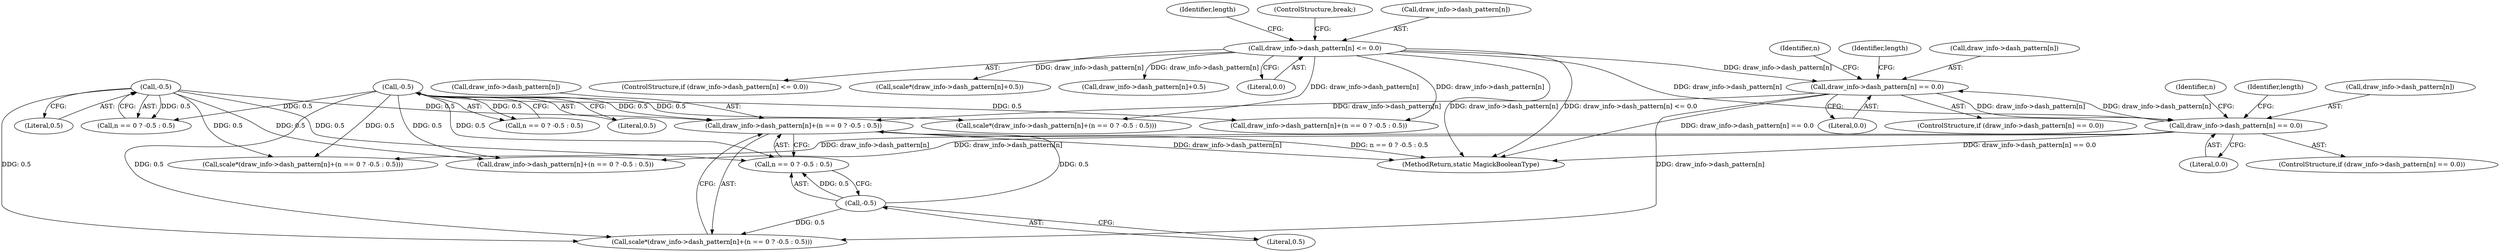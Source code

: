 digraph "0_ImageMagick_726812fa2fa7ce16bcf58f6e115f65427a1c0950_0@array" {
"1000401" [label="(Call,draw_info->dash_pattern[n]+(n == 0 ? -0.5 : 0.5))"];
"1000387" [label="(Call,draw_info->dash_pattern[n] == 0.0)"];
"1000245" [label="(Call,draw_info->dash_pattern[n] <= 0.0)"];
"1000605" [label="(Call,draw_info->dash_pattern[n] == 0.0)"];
"1000411" [label="(Call,-0.5)"];
"1000629" [label="(Call,-0.5)"];
"1000267" [label="(Call,-0.5)"];
"1000611" [label="(Literal,0.0)"];
"1000630" [label="(Literal,0.5)"];
"1000263" [label="(Call,n == 0 ? -0.5 : 0.5)"];
"1000257" [label="(Call,draw_info->dash_pattern[n]+(n == 0 ? -0.5 : 0.5))"];
"1000625" [label="(Call,n == 0 ? -0.5 : 0.5)"];
"1000267" [label="(Call,-0.5)"];
"1000245" [label="(Call,draw_info->dash_pattern[n] <= 0.0)"];
"1000254" [label="(Identifier,length)"];
"1000616" [label="(Identifier,length)"];
"1000244" [label="(ControlStructure,if (draw_info->dash_pattern[n] <= 0.0))"];
"1000387" [label="(Call,draw_info->dash_pattern[n] == 0.0)"];
"1000388" [label="(Call,draw_info->dash_pattern[n])"];
"1000606" [label="(Call,draw_info->dash_pattern[n])"];
"1000629" [label="(Call,-0.5)"];
"1000252" [label="(ControlStructure,break;)"];
"1000401" [label="(Call,draw_info->dash_pattern[n]+(n == 0 ? -0.5 : 0.5))"];
"1000395" [label="(Identifier,n)"];
"1000617" [label="(Call,scale*(draw_info->dash_pattern[n]+(n == 0 ? -0.5 : 0.5)))"];
"1000399" [label="(Call,scale*(draw_info->dash_pattern[n]+(n == 0 ? -0.5 : 0.5)))"];
"1000402" [label="(Call,draw_info->dash_pattern[n])"];
"1000619" [label="(Call,draw_info->dash_pattern[n]+(n == 0 ? -0.5 : 0.5))"];
"1000268" [label="(Literal,0.5)"];
"1000246" [label="(Call,draw_info->dash_pattern[n])"];
"1000393" [label="(Literal,0.0)"];
"1000613" [label="(Identifier,n)"];
"1000407" [label="(Call,n == 0 ? -0.5 : 0.5)"];
"1000255" [label="(Call,scale*(draw_info->dash_pattern[n]+(n == 0 ? -0.5 : 0.5)))"];
"1000282" [label="(Call,scale*(draw_info->dash_pattern[n]+0.5))"];
"1000284" [label="(Call,draw_info->dash_pattern[n]+0.5)"];
"1000398" [label="(Identifier,length)"];
"1000251" [label="(Literal,0.0)"];
"1000604" [label="(ControlStructure,if (draw_info->dash_pattern[n] == 0.0))"];
"1000763" [label="(MethodReturn,static MagickBooleanType)"];
"1000411" [label="(Call,-0.5)"];
"1000605" [label="(Call,draw_info->dash_pattern[n] == 0.0)"];
"1000412" [label="(Literal,0.5)"];
"1000386" [label="(ControlStructure,if (draw_info->dash_pattern[n] == 0.0))"];
"1000401" -> "1000399"  [label="AST: "];
"1000401" -> "1000407"  [label="CFG: "];
"1000402" -> "1000401"  [label="AST: "];
"1000407" -> "1000401"  [label="AST: "];
"1000399" -> "1000401"  [label="CFG: "];
"1000401" -> "1000763"  [label="DDG: draw_info->dash_pattern[n]"];
"1000401" -> "1000763"  [label="DDG: n == 0 ? -0.5 : 0.5"];
"1000387" -> "1000401"  [label="DDG: draw_info->dash_pattern[n]"];
"1000411" -> "1000401"  [label="DDG: 0.5"];
"1000629" -> "1000401"  [label="DDG: 0.5"];
"1000267" -> "1000401"  [label="DDG: 0.5"];
"1000387" -> "1000386"  [label="AST: "];
"1000387" -> "1000393"  [label="CFG: "];
"1000388" -> "1000387"  [label="AST: "];
"1000393" -> "1000387"  [label="AST: "];
"1000395" -> "1000387"  [label="CFG: "];
"1000398" -> "1000387"  [label="CFG: "];
"1000387" -> "1000763"  [label="DDG: draw_info->dash_pattern[n] == 0.0"];
"1000245" -> "1000387"  [label="DDG: draw_info->dash_pattern[n]"];
"1000605" -> "1000387"  [label="DDG: draw_info->dash_pattern[n]"];
"1000387" -> "1000399"  [label="DDG: draw_info->dash_pattern[n]"];
"1000387" -> "1000605"  [label="DDG: draw_info->dash_pattern[n]"];
"1000245" -> "1000244"  [label="AST: "];
"1000245" -> "1000251"  [label="CFG: "];
"1000246" -> "1000245"  [label="AST: "];
"1000251" -> "1000245"  [label="AST: "];
"1000252" -> "1000245"  [label="CFG: "];
"1000254" -> "1000245"  [label="CFG: "];
"1000245" -> "1000763"  [label="DDG: draw_info->dash_pattern[n] <= 0.0"];
"1000245" -> "1000763"  [label="DDG: draw_info->dash_pattern[n]"];
"1000245" -> "1000255"  [label="DDG: draw_info->dash_pattern[n]"];
"1000245" -> "1000257"  [label="DDG: draw_info->dash_pattern[n]"];
"1000245" -> "1000282"  [label="DDG: draw_info->dash_pattern[n]"];
"1000245" -> "1000284"  [label="DDG: draw_info->dash_pattern[n]"];
"1000245" -> "1000605"  [label="DDG: draw_info->dash_pattern[n]"];
"1000605" -> "1000604"  [label="AST: "];
"1000605" -> "1000611"  [label="CFG: "];
"1000606" -> "1000605"  [label="AST: "];
"1000611" -> "1000605"  [label="AST: "];
"1000613" -> "1000605"  [label="CFG: "];
"1000616" -> "1000605"  [label="CFG: "];
"1000605" -> "1000763"  [label="DDG: draw_info->dash_pattern[n] == 0.0"];
"1000605" -> "1000617"  [label="DDG: draw_info->dash_pattern[n]"];
"1000605" -> "1000619"  [label="DDG: draw_info->dash_pattern[n]"];
"1000411" -> "1000407"  [label="AST: "];
"1000411" -> "1000412"  [label="CFG: "];
"1000412" -> "1000411"  [label="AST: "];
"1000407" -> "1000411"  [label="CFG: "];
"1000411" -> "1000399"  [label="DDG: 0.5"];
"1000411" -> "1000407"  [label="DDG: 0.5"];
"1000629" -> "1000625"  [label="AST: "];
"1000629" -> "1000630"  [label="CFG: "];
"1000630" -> "1000629"  [label="AST: "];
"1000625" -> "1000629"  [label="CFG: "];
"1000629" -> "1000399"  [label="DDG: 0.5"];
"1000629" -> "1000407"  [label="DDG: 0.5"];
"1000629" -> "1000617"  [label="DDG: 0.5"];
"1000629" -> "1000619"  [label="DDG: 0.5"];
"1000629" -> "1000625"  [label="DDG: 0.5"];
"1000267" -> "1000263"  [label="AST: "];
"1000267" -> "1000268"  [label="CFG: "];
"1000268" -> "1000267"  [label="AST: "];
"1000263" -> "1000267"  [label="CFG: "];
"1000267" -> "1000255"  [label="DDG: 0.5"];
"1000267" -> "1000257"  [label="DDG: 0.5"];
"1000267" -> "1000263"  [label="DDG: 0.5"];
"1000267" -> "1000399"  [label="DDG: 0.5"];
"1000267" -> "1000407"  [label="DDG: 0.5"];
"1000267" -> "1000617"  [label="DDG: 0.5"];
"1000267" -> "1000619"  [label="DDG: 0.5"];
"1000267" -> "1000625"  [label="DDG: 0.5"];
}
